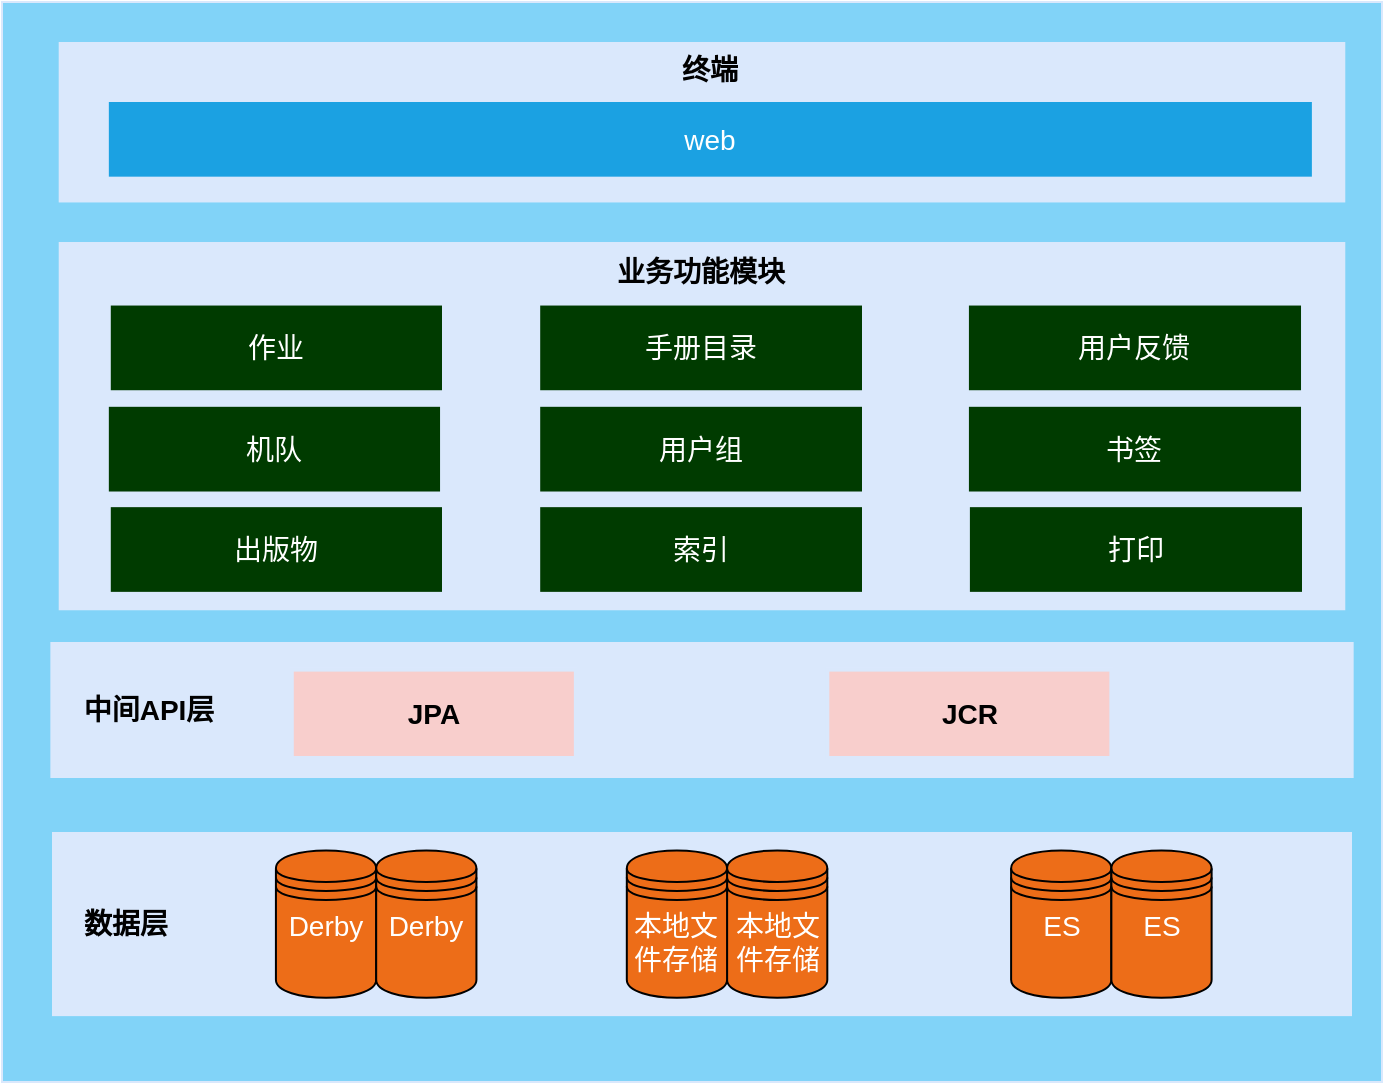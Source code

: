 <mxfile version="20.8.16" type="github">
  <diagram name="第 1 页" id="m4VMJSR2iR4v2IWPt5Do">
    <mxGraphModel dx="1235" dy="674" grid="1" gridSize="10" guides="1" tooltips="1" connect="1" arrows="1" fold="1" page="1" pageScale="1" pageWidth="827" pageHeight="1169" math="0" shadow="0">
      <root>
        <mxCell id="0" />
        <mxCell id="1" parent="0" />
        <mxCell id="KR6OFvMDhqYmCtXjkQwM-63" value="" style="rounded=0;whiteSpace=wrap;html=1;strokeColor=#dae8fc;fontSize=14;fillColor=#81D3F8;" vertex="1" parent="1">
          <mxGeometry y="170" width="690" height="540" as="geometry" />
        </mxCell>
        <mxCell id="KR6OFvMDhqYmCtXjkQwM-2" value="" style="rounded=0;whiteSpace=wrap;html=1;strokeWidth=2;fillColor=#dae8fc;strokeColor=none;" vertex="1" parent="1">
          <mxGeometry x="24.18" y="490" width="651.65" height="68" as="geometry" />
        </mxCell>
        <mxCell id="KR6OFvMDhqYmCtXjkQwM-4" value="" style="rounded=0;whiteSpace=wrap;html=1;strokeWidth=2;fillColor=#dae8fc;strokeColor=none;" vertex="1" parent="1">
          <mxGeometry x="28.35" y="190" width="643.29" height="80.22" as="geometry" />
        </mxCell>
        <mxCell id="KR6OFvMDhqYmCtXjkQwM-5" value="　数据层" style="rounded=0;whiteSpace=wrap;html=1;strokeWidth=2;align=left;fontSize=14;fontStyle=1;fillColor=#dae8fc;strokeColor=none;" vertex="1" parent="1">
          <mxGeometry x="25" y="585" width="650" height="92.06" as="geometry" />
        </mxCell>
        <mxCell id="KR6OFvMDhqYmCtXjkQwM-7" value="业务功能模块" style="rounded=0;whiteSpace=wrap;html=1;strokeWidth=2;verticalAlign=top;fontSize=14;fontStyle=1;fillColor=#dae8fc;strokeColor=none;" vertex="1" parent="1">
          <mxGeometry x="28.354" y="290.005" width="643.291" height="184.127" as="geometry" />
        </mxCell>
        <mxCell id="KR6OFvMDhqYmCtXjkQwM-20" value="web" style="rounded=0;whiteSpace=wrap;html=1;strokeWidth=2;fillColor=#1ba1e2;fontSize=14;fontColor=#ffffff;strokeColor=none;" vertex="1" parent="1">
          <mxGeometry x="53.42" y="220" width="601.52" height="37.33" as="geometry" />
        </mxCell>
        <mxCell id="KR6OFvMDhqYmCtXjkQwM-28" value="&lt;b&gt;JCR&lt;/b&gt;" style="rounded=0;whiteSpace=wrap;html=1;strokeWidth=2;fontSize=14;fillColor=#f8cecc;strokeColor=#dae8fc;" vertex="1" parent="1">
          <mxGeometry x="412.66" y="503.81" width="142.03" height="44.19" as="geometry" />
        </mxCell>
        <mxCell id="KR6OFvMDhqYmCtXjkQwM-32" value="" style="group" vertex="1" connectable="0" parent="1">
          <mxGeometry x="312.405" y="594.203" width="100.253" height="73.651" as="geometry" />
        </mxCell>
        <mxCell id="KR6OFvMDhqYmCtXjkQwM-33" value="本地文件存储" style="shape=datastore;whiteSpace=wrap;html=1;strokeWidth=1;fillColor=#ED6D18;fontSize=14;fontColor=#FFFFFF;verticalAlign=top;" vertex="1" parent="KR6OFvMDhqYmCtXjkQwM-32">
          <mxGeometry x="50.127" width="50.127" height="73.651" as="geometry" />
        </mxCell>
        <mxCell id="KR6OFvMDhqYmCtXjkQwM-34" value="本地文件存储" style="shape=datastore;whiteSpace=wrap;html=1;strokeWidth=1;fillColor=#ED6D18;fontSize=14;fontColor=#FFFFFF;verticalAlign=top;" vertex="1" parent="KR6OFvMDhqYmCtXjkQwM-32">
          <mxGeometry width="50.127" height="73.651" as="geometry" />
        </mxCell>
        <mxCell id="KR6OFvMDhqYmCtXjkQwM-35" value="" style="group" vertex="1" connectable="0" parent="1">
          <mxGeometry x="136.962" y="594.203" width="100.253" height="73.651" as="geometry" />
        </mxCell>
        <mxCell id="KR6OFvMDhqYmCtXjkQwM-36" value="Derby" style="shape=datastore;whiteSpace=wrap;html=1;strokeWidth=1;fillColor=#ED6D18;fontSize=14;fontColor=#FFFFFF;verticalAlign=top;" vertex="1" parent="KR6OFvMDhqYmCtXjkQwM-35">
          <mxGeometry width="50.127" height="73.651" as="geometry" />
        </mxCell>
        <mxCell id="KR6OFvMDhqYmCtXjkQwM-37" value="Derby" style="shape=datastore;whiteSpace=wrap;html=1;strokeWidth=1;fillColor=#ED6D18;fontSize=14;fontColor=#FFFFFF;verticalAlign=top;" vertex="1" parent="KR6OFvMDhqYmCtXjkQwM-35">
          <mxGeometry x="50.127" width="50.127" height="73.651" as="geometry" />
        </mxCell>
        <mxCell id="KR6OFvMDhqYmCtXjkQwM-46" value="&lt;b&gt;JPA&lt;/b&gt;" style="rounded=0;whiteSpace=wrap;html=1;strokeWidth=2;fontSize=14;fillColor=#f8cecc;strokeColor=#dae8fc;" vertex="1" parent="1">
          <mxGeometry x="144.9" y="503.81" width="142.03" height="44.19" as="geometry" />
        </mxCell>
        <mxCell id="KR6OFvMDhqYmCtXjkQwM-47" value="&lt;font style=&quot;font-size: 14px;&quot;&gt;&lt;b&gt;中间API层&lt;/b&gt;&lt;/font&gt;" style="text;html=1;align=center;verticalAlign=middle;resizable=0;points=[];autosize=1;strokeColor=none;fillColor=none;" vertex="1" parent="1">
          <mxGeometry x="28.354" y="509.003" width="90" height="30" as="geometry" />
        </mxCell>
        <mxCell id="KR6OFvMDhqYmCtXjkQwM-52" value="" style="group" vertex="1" connectable="0" parent="1">
          <mxGeometry x="504.557" y="594.203" width="100.253" height="73.651" as="geometry" />
        </mxCell>
        <mxCell id="KR6OFvMDhqYmCtXjkQwM-53" value="ES" style="shape=datastore;whiteSpace=wrap;html=1;strokeWidth=1;fillColor=#ED6D18;fontSize=14;fontColor=#FFFFFF;verticalAlign=top;" vertex="1" parent="KR6OFvMDhqYmCtXjkQwM-52">
          <mxGeometry width="50.127" height="73.651" as="geometry" />
        </mxCell>
        <mxCell id="KR6OFvMDhqYmCtXjkQwM-54" value="ES" style="shape=datastore;whiteSpace=wrap;html=1;strokeWidth=1;fillColor=#ED6D18;fontSize=14;fontColor=#FFFFFF;verticalAlign=top;" vertex="1" parent="KR6OFvMDhqYmCtXjkQwM-52">
          <mxGeometry x="50.127" width="50.127" height="73.651" as="geometry" />
        </mxCell>
        <mxCell id="KR6OFvMDhqYmCtXjkQwM-57" value="终端" style="text;html=1;strokeColor=none;fillColor=none;align=center;verticalAlign=middle;whiteSpace=wrap;rounded=0;fontSize=14;fontStyle=1" vertex="1" parent="1">
          <mxGeometry x="329.115" y="190" width="50.127" height="27.619" as="geometry" />
        </mxCell>
        <mxCell id="KR6OFvMDhqYmCtXjkQwM-65" value="" style="group" vertex="1" connectable="0" parent="1">
          <mxGeometry x="483.46" y="321.77" width="166.54" height="143.16" as="geometry" />
        </mxCell>
        <mxCell id="KR6OFvMDhqYmCtXjkQwM-51" value="用户反馈" style="rounded=0;whiteSpace=wrap;html=1;dashed=1;strokeWidth=2;fillColor=#003B00;fontSize=14;fontColor=#FFFFFF;strokeColor=none;" vertex="1" parent="KR6OFvMDhqYmCtXjkQwM-65">
          <mxGeometry width="166.052" height="42.35" as="geometry" />
        </mxCell>
        <mxCell id="KR6OFvMDhqYmCtXjkQwM-55" value="书签" style="rounded=0;whiteSpace=wrap;html=1;dashed=1;strokeWidth=2;fillColor=#003B00;fontSize=14;fontColor=#FFFFFF;strokeColor=none;" vertex="1" parent="KR6OFvMDhqYmCtXjkQwM-65">
          <mxGeometry y="50.635" width="166.052" height="42.35" as="geometry" />
        </mxCell>
        <mxCell id="KR6OFvMDhqYmCtXjkQwM-56" value="打印" style="rounded=0;whiteSpace=wrap;html=1;dashed=1;strokeWidth=2;fillColor=#003B00;fontSize=14;fontColor=#FFFFFF;strokeColor=none;" vertex="1" parent="KR6OFvMDhqYmCtXjkQwM-65">
          <mxGeometry x="0.488" y="100.81" width="166.052" height="42.35" as="geometry" />
        </mxCell>
        <mxCell id="KR6OFvMDhqYmCtXjkQwM-66" value="" style="group" vertex="1" connectable="0" parent="1">
          <mxGeometry x="269.1" y="321.77" width="160.9" height="143.16" as="geometry" />
        </mxCell>
        <mxCell id="KR6OFvMDhqYmCtXjkQwM-48" value="手册目录" style="rounded=0;whiteSpace=wrap;html=1;dashed=1;strokeWidth=2;fillColor=#003B00;fontSize=14;fontColor=#FFFFFF;strokeColor=none;" vertex="1" parent="KR6OFvMDhqYmCtXjkQwM-66">
          <mxGeometry width="160.9" height="42.35" as="geometry" />
        </mxCell>
        <mxCell id="KR6OFvMDhqYmCtXjkQwM-49" value="用户组" style="rounded=0;whiteSpace=wrap;html=1;dashed=1;strokeWidth=2;fillColor=#003B00;fontSize=14;fontColor=#FFFFFF;strokeColor=none;" vertex="1" parent="KR6OFvMDhqYmCtXjkQwM-66">
          <mxGeometry y="50.635" width="160.9" height="42.35" as="geometry" />
        </mxCell>
        <mxCell id="KR6OFvMDhqYmCtXjkQwM-50" value="索引" style="rounded=0;whiteSpace=wrap;html=1;dashed=1;strokeWidth=2;fillColor=#003B00;fontSize=14;fontColor=#FFFFFF;strokeColor=none;" vertex="1" parent="KR6OFvMDhqYmCtXjkQwM-66">
          <mxGeometry y="100.81" width="160.9" height="42.35" as="geometry" />
        </mxCell>
        <mxCell id="KR6OFvMDhqYmCtXjkQwM-67" value="" style="group" vertex="1" connectable="0" parent="1">
          <mxGeometry x="53.42" y="321.77" width="166.58" height="143.16" as="geometry" />
        </mxCell>
        <mxCell id="KR6OFvMDhqYmCtXjkQwM-10" value="作业" style="rounded=0;whiteSpace=wrap;html=1;dashed=1;strokeWidth=2;fillColor=#003B00;fontSize=14;fontColor=#FFFFFF;strokeColor=none;" vertex="1" parent="KR6OFvMDhqYmCtXjkQwM-67">
          <mxGeometry x="0.974" width="165.606" height="42.35" as="geometry" />
        </mxCell>
        <mxCell id="KR6OFvMDhqYmCtXjkQwM-11" value="机队" style="rounded=0;whiteSpace=wrap;html=1;dashed=1;strokeWidth=2;fillColor=#003B00;fontSize=14;fontColor=#FFFFFF;strokeColor=none;" vertex="1" parent="KR6OFvMDhqYmCtXjkQwM-67">
          <mxGeometry y="50.635" width="165.606" height="42.35" as="geometry" />
        </mxCell>
        <mxCell id="KR6OFvMDhqYmCtXjkQwM-12" value="出版物" style="rounded=0;whiteSpace=wrap;html=1;dashed=1;strokeWidth=2;fillColor=#003B00;fontSize=14;fontColor=#FFFFFF;strokeColor=none;" vertex="1" parent="KR6OFvMDhqYmCtXjkQwM-67">
          <mxGeometry x="0.974" y="100.81" width="165.606" height="42.35" as="geometry" />
        </mxCell>
      </root>
    </mxGraphModel>
  </diagram>
</mxfile>
